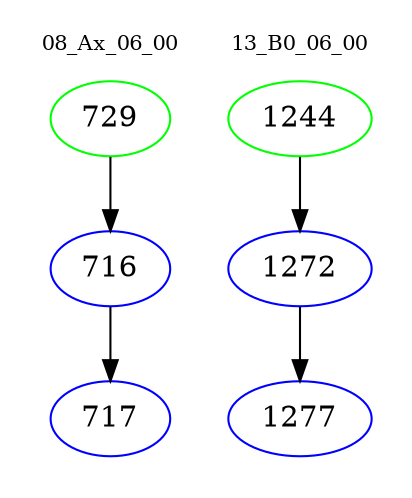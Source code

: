 digraph{
subgraph cluster_0 {
color = white
label = "08_Ax_06_00";
fontsize=10;
T0_729 [label="729", color="green"]
T0_729 -> T0_716 [color="black"]
T0_716 [label="716", color="blue"]
T0_716 -> T0_717 [color="black"]
T0_717 [label="717", color="blue"]
}
subgraph cluster_1 {
color = white
label = "13_B0_06_00";
fontsize=10;
T1_1244 [label="1244", color="green"]
T1_1244 -> T1_1272 [color="black"]
T1_1272 [label="1272", color="blue"]
T1_1272 -> T1_1277 [color="black"]
T1_1277 [label="1277", color="blue"]
}
}

